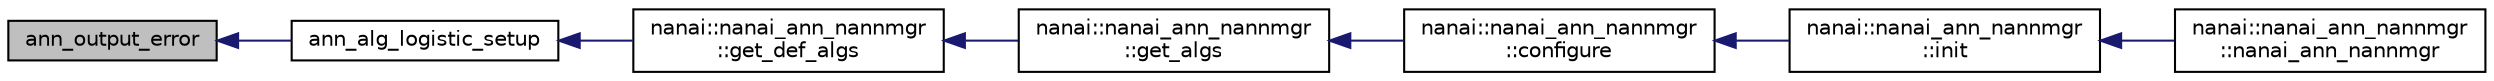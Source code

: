 digraph "ann_output_error"
{
  edge [fontname="Helvetica",fontsize="10",labelfontname="Helvetica",labelfontsize="10"];
  node [fontname="Helvetica",fontsize="10",shape=record];
  rankdir="LR";
  Node1 [label="ann_output_error",height=0.2,width=0.4,color="black", fillcolor="grey75", style="filled", fontcolor="black"];
  Node1 -> Node2 [dir="back",color="midnightblue",fontsize="10",style="solid"];
  Node2 [label="ann_alg_logistic_setup",height=0.2,width=0.4,color="black", fillcolor="white", style="filled",URL="$nanai__ann__alg__logistic_8cc.html#ad91d250f591564487951f4bcf9ced372"];
  Node2 -> Node3 [dir="back",color="midnightblue",fontsize="10",style="solid"];
  Node3 [label="nanai::nanai_ann_nannmgr\l::get_def_algs",height=0.2,width=0.4,color="black", fillcolor="white", style="filled",URL="$classnanai_1_1nanai__ann__nannmgr.html#a2041f91a11e801557c4e2a310fae4355"];
  Node3 -> Node4 [dir="back",color="midnightblue",fontsize="10",style="solid"];
  Node4 [label="nanai::nanai_ann_nannmgr\l::get_algs",height=0.2,width=0.4,color="black", fillcolor="white", style="filled",URL="$classnanai_1_1nanai__ann__nannmgr.html#af20462056d6628462b18b865197083a5"];
  Node4 -> Node5 [dir="back",color="midnightblue",fontsize="10",style="solid"];
  Node5 [label="nanai::nanai_ann_nannmgr\l::configure",height=0.2,width=0.4,color="black", fillcolor="white", style="filled",URL="$classnanai_1_1nanai__ann__nannmgr.html#a4097cd6c0d8c9fbd38df08d4474162d7"];
  Node5 -> Node6 [dir="back",color="midnightblue",fontsize="10",style="solid"];
  Node6 [label="nanai::nanai_ann_nannmgr\l::init",height=0.2,width=0.4,color="black", fillcolor="white", style="filled",URL="$classnanai_1_1nanai__ann__nannmgr.html#ae4bd257f8c13617deb792e90f72574ea"];
  Node6 -> Node7 [dir="back",color="midnightblue",fontsize="10",style="solid"];
  Node7 [label="nanai::nanai_ann_nannmgr\l::nanai_ann_nannmgr",height=0.2,width=0.4,color="black", fillcolor="white", style="filled",URL="$classnanai_1_1nanai__ann__nannmgr.html#ac0ab089eae09f4d317218fcad3cfe804"];
}
